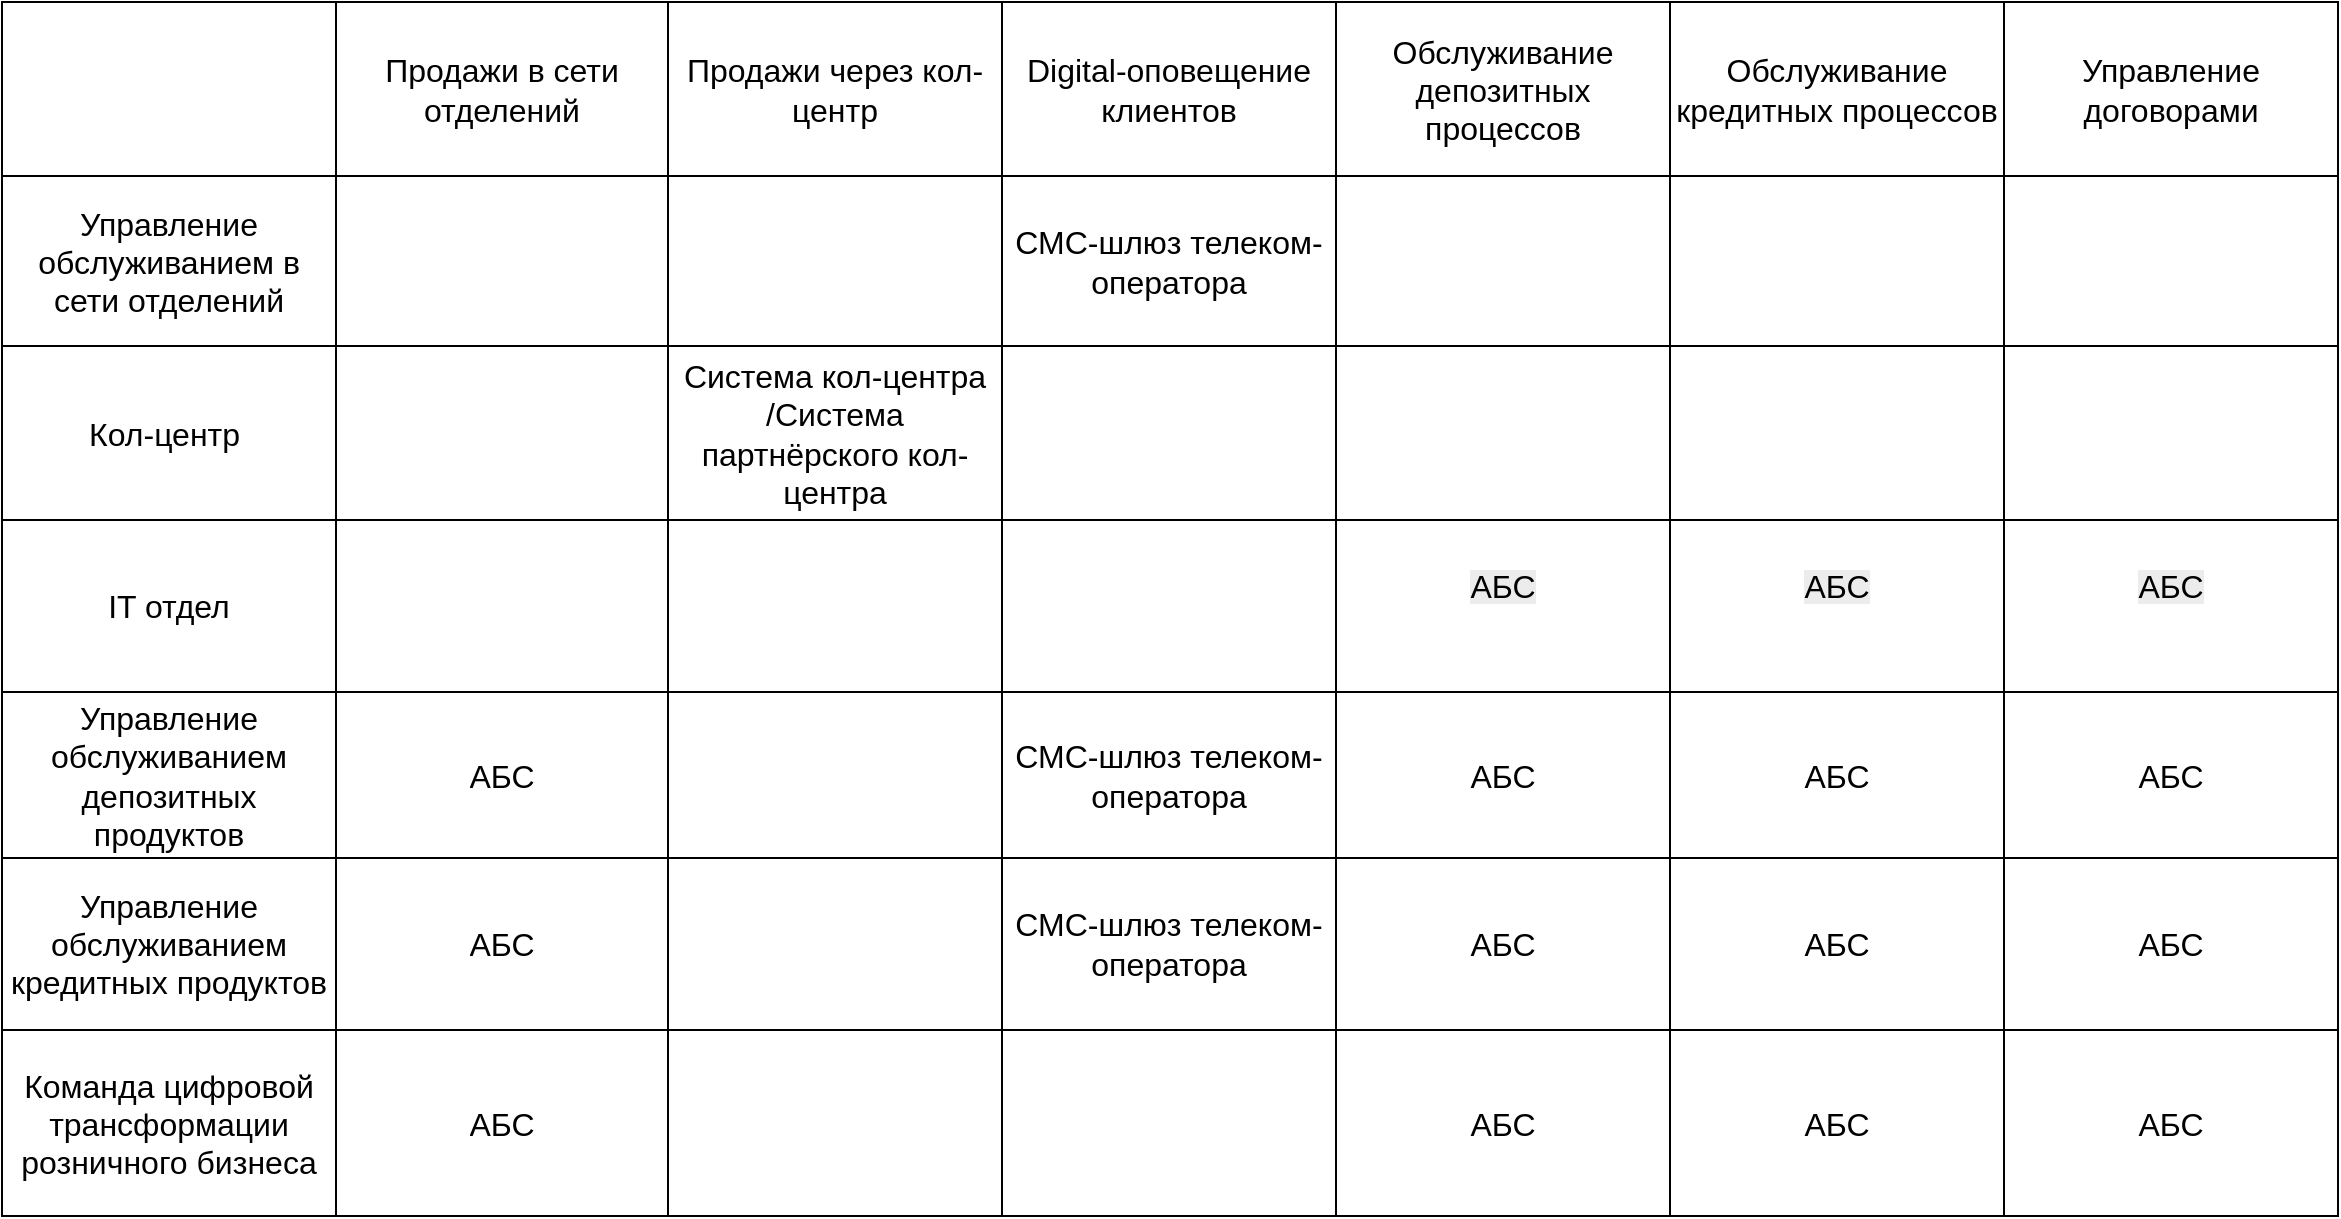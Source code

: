 <mxfile version="26.2.2">
  <diagram name="Страница — 1" id="aQsqoE2vVXq3B6p7LHnv">
    <mxGraphModel dx="1412" dy="945" grid="1" gridSize="10" guides="1" tooltips="1" connect="1" arrows="1" fold="1" page="1" pageScale="1" pageWidth="827" pageHeight="1169" math="0" shadow="0">
      <root>
        <mxCell id="0" />
        <mxCell id="1" parent="0" />
        <mxCell id="Fb9tUJ0UPczkzCXAPpZq-1" value="" style="shape=table;startSize=0;container=1;collapsible=0;childLayout=tableLayout;fontSize=16;" vertex="1" parent="1">
          <mxGeometry x="50" y="270" width="1168" height="607" as="geometry" />
        </mxCell>
        <mxCell id="Fb9tUJ0UPczkzCXAPpZq-2" value="" style="shape=tableRow;horizontal=0;startSize=0;swimlaneHead=0;swimlaneBody=0;strokeColor=inherit;top=0;left=0;bottom=0;right=0;collapsible=0;dropTarget=0;fillColor=none;points=[[0,0.5],[1,0.5]];portConstraint=eastwest;fontSize=16;" vertex="1" parent="Fb9tUJ0UPczkzCXAPpZq-1">
          <mxGeometry width="1168" height="87" as="geometry" />
        </mxCell>
        <mxCell id="Fb9tUJ0UPczkzCXAPpZq-3" value="" style="shape=partialRectangle;html=1;whiteSpace=wrap;connectable=0;strokeColor=inherit;overflow=hidden;fillColor=none;top=0;left=0;bottom=0;right=0;pointerEvents=1;fontSize=16;" vertex="1" parent="Fb9tUJ0UPczkzCXAPpZq-2">
          <mxGeometry width="167" height="87" as="geometry">
            <mxRectangle width="167" height="87" as="alternateBounds" />
          </mxGeometry>
        </mxCell>
        <mxCell id="Fb9tUJ0UPczkzCXAPpZq-4" value="Продажи в сети отделений" style="shape=partialRectangle;html=1;whiteSpace=wrap;connectable=0;strokeColor=inherit;overflow=hidden;fillColor=none;top=0;left=0;bottom=0;right=0;pointerEvents=1;fontSize=16;" vertex="1" parent="Fb9tUJ0UPczkzCXAPpZq-2">
          <mxGeometry x="167" width="166" height="87" as="geometry">
            <mxRectangle width="166" height="87" as="alternateBounds" />
          </mxGeometry>
        </mxCell>
        <mxCell id="Fb9tUJ0UPczkzCXAPpZq-5" value="Продажи через кол-центр" style="shape=partialRectangle;html=1;whiteSpace=wrap;connectable=0;strokeColor=inherit;overflow=hidden;fillColor=none;top=0;left=0;bottom=0;right=0;pointerEvents=1;fontSize=16;" vertex="1" parent="Fb9tUJ0UPczkzCXAPpZq-2">
          <mxGeometry x="333" width="167" height="87" as="geometry">
            <mxRectangle width="167" height="87" as="alternateBounds" />
          </mxGeometry>
        </mxCell>
        <mxCell id="Fb9tUJ0UPczkzCXAPpZq-61" value="Digital-оповещение клиентов" style="shape=partialRectangle;html=1;whiteSpace=wrap;connectable=0;strokeColor=inherit;overflow=hidden;fillColor=none;top=0;left=0;bottom=0;right=0;pointerEvents=1;fontSize=16;" vertex="1" parent="Fb9tUJ0UPczkzCXAPpZq-2">
          <mxGeometry x="500" width="167" height="87" as="geometry">
            <mxRectangle width="167" height="87" as="alternateBounds" />
          </mxGeometry>
        </mxCell>
        <mxCell id="Fb9tUJ0UPczkzCXAPpZq-68" value="Обслуживание депозитных процессов" style="shape=partialRectangle;html=1;whiteSpace=wrap;connectable=0;strokeColor=inherit;overflow=hidden;fillColor=none;top=0;left=0;bottom=0;right=0;pointerEvents=1;fontSize=16;" vertex="1" parent="Fb9tUJ0UPczkzCXAPpZq-2">
          <mxGeometry x="667" width="167" height="87" as="geometry">
            <mxRectangle width="167" height="87" as="alternateBounds" />
          </mxGeometry>
        </mxCell>
        <mxCell id="Fb9tUJ0UPczkzCXAPpZq-75" value="Обслуживание кредитных процессов" style="shape=partialRectangle;html=1;whiteSpace=wrap;connectable=0;strokeColor=inherit;overflow=hidden;fillColor=none;top=0;left=0;bottom=0;right=0;pointerEvents=1;fontSize=16;" vertex="1" parent="Fb9tUJ0UPczkzCXAPpZq-2">
          <mxGeometry x="834" width="167" height="87" as="geometry">
            <mxRectangle width="167" height="87" as="alternateBounds" />
          </mxGeometry>
        </mxCell>
        <mxCell id="Fb9tUJ0UPczkzCXAPpZq-82" value="Управление договорами" style="shape=partialRectangle;html=1;whiteSpace=wrap;connectable=0;strokeColor=inherit;overflow=hidden;fillColor=none;top=0;left=0;bottom=0;right=0;pointerEvents=1;fontSize=16;" vertex="1" parent="Fb9tUJ0UPczkzCXAPpZq-2">
          <mxGeometry x="1001" width="167" height="87" as="geometry">
            <mxRectangle width="167" height="87" as="alternateBounds" />
          </mxGeometry>
        </mxCell>
        <mxCell id="Fb9tUJ0UPczkzCXAPpZq-6" value="" style="shape=tableRow;horizontal=0;startSize=0;swimlaneHead=0;swimlaneBody=0;strokeColor=inherit;top=0;left=0;bottom=0;right=0;collapsible=0;dropTarget=0;fillColor=none;points=[[0,0.5],[1,0.5]];portConstraint=eastwest;fontSize=16;" vertex="1" parent="Fb9tUJ0UPczkzCXAPpZq-1">
          <mxGeometry y="87" width="1168" height="85" as="geometry" />
        </mxCell>
        <mxCell id="Fb9tUJ0UPczkzCXAPpZq-7" value="Управление обслуживанием в сети отделений" style="shape=partialRectangle;html=1;whiteSpace=wrap;connectable=0;strokeColor=inherit;overflow=hidden;fillColor=none;top=0;left=0;bottom=0;right=0;pointerEvents=1;fontSize=16;" vertex="1" parent="Fb9tUJ0UPczkzCXAPpZq-6">
          <mxGeometry width="167" height="85" as="geometry">
            <mxRectangle width="167" height="85" as="alternateBounds" />
          </mxGeometry>
        </mxCell>
        <mxCell id="Fb9tUJ0UPczkzCXAPpZq-8" value="" style="shape=partialRectangle;html=1;whiteSpace=wrap;connectable=0;strokeColor=inherit;overflow=hidden;fillColor=none;top=0;left=0;bottom=0;right=0;pointerEvents=1;fontSize=16;" vertex="1" parent="Fb9tUJ0UPczkzCXAPpZq-6">
          <mxGeometry x="167" width="166" height="85" as="geometry">
            <mxRectangle width="166" height="85" as="alternateBounds" />
          </mxGeometry>
        </mxCell>
        <mxCell id="Fb9tUJ0UPczkzCXAPpZq-9" value="" style="shape=partialRectangle;html=1;whiteSpace=wrap;connectable=0;strokeColor=inherit;overflow=hidden;fillColor=none;top=0;left=0;bottom=0;right=0;pointerEvents=1;fontSize=16;" vertex="1" parent="Fb9tUJ0UPczkzCXAPpZq-6">
          <mxGeometry x="333" width="167" height="85" as="geometry">
            <mxRectangle width="167" height="85" as="alternateBounds" />
          </mxGeometry>
        </mxCell>
        <mxCell id="Fb9tUJ0UPczkzCXAPpZq-62" value="СМС-шлюз телеком-оператора" style="shape=partialRectangle;html=1;whiteSpace=wrap;connectable=0;strokeColor=inherit;overflow=hidden;fillColor=none;top=0;left=0;bottom=0;right=0;pointerEvents=1;fontSize=16;" vertex="1" parent="Fb9tUJ0UPczkzCXAPpZq-6">
          <mxGeometry x="500" width="167" height="85" as="geometry">
            <mxRectangle width="167" height="85" as="alternateBounds" />
          </mxGeometry>
        </mxCell>
        <mxCell id="Fb9tUJ0UPczkzCXAPpZq-69" style="shape=partialRectangle;html=1;whiteSpace=wrap;connectable=0;strokeColor=inherit;overflow=hidden;fillColor=none;top=0;left=0;bottom=0;right=0;pointerEvents=1;fontSize=16;" vertex="1" parent="Fb9tUJ0UPczkzCXAPpZq-6">
          <mxGeometry x="667" width="167" height="85" as="geometry">
            <mxRectangle width="167" height="85" as="alternateBounds" />
          </mxGeometry>
        </mxCell>
        <mxCell id="Fb9tUJ0UPczkzCXAPpZq-76" style="shape=partialRectangle;html=1;whiteSpace=wrap;connectable=0;strokeColor=inherit;overflow=hidden;fillColor=none;top=0;left=0;bottom=0;right=0;pointerEvents=1;fontSize=16;" vertex="1" parent="Fb9tUJ0UPczkzCXAPpZq-6">
          <mxGeometry x="834" width="167" height="85" as="geometry">
            <mxRectangle width="167" height="85" as="alternateBounds" />
          </mxGeometry>
        </mxCell>
        <mxCell id="Fb9tUJ0UPczkzCXAPpZq-83" style="shape=partialRectangle;html=1;whiteSpace=wrap;connectable=0;strokeColor=inherit;overflow=hidden;fillColor=none;top=0;left=0;bottom=0;right=0;pointerEvents=1;fontSize=16;" vertex="1" parent="Fb9tUJ0UPczkzCXAPpZq-6">
          <mxGeometry x="1001" width="167" height="85" as="geometry">
            <mxRectangle width="167" height="85" as="alternateBounds" />
          </mxGeometry>
        </mxCell>
        <mxCell id="Fb9tUJ0UPczkzCXAPpZq-10" value="" style="shape=tableRow;horizontal=0;startSize=0;swimlaneHead=0;swimlaneBody=0;strokeColor=inherit;top=0;left=0;bottom=0;right=0;collapsible=0;dropTarget=0;fillColor=none;points=[[0,0.5],[1,0.5]];portConstraint=eastwest;fontSize=16;" vertex="1" parent="Fb9tUJ0UPczkzCXAPpZq-1">
          <mxGeometry y="172" width="1168" height="87" as="geometry" />
        </mxCell>
        <mxCell id="Fb9tUJ0UPczkzCXAPpZq-11" value="Кол-центр&amp;nbsp;" style="shape=partialRectangle;html=1;whiteSpace=wrap;connectable=0;strokeColor=inherit;overflow=hidden;fillColor=none;top=0;left=0;bottom=0;right=0;pointerEvents=1;fontSize=16;" vertex="1" parent="Fb9tUJ0UPczkzCXAPpZq-10">
          <mxGeometry width="167" height="87" as="geometry">
            <mxRectangle width="167" height="87" as="alternateBounds" />
          </mxGeometry>
        </mxCell>
        <mxCell id="Fb9tUJ0UPczkzCXAPpZq-12" value="" style="shape=partialRectangle;html=1;whiteSpace=wrap;connectable=0;strokeColor=inherit;overflow=hidden;fillColor=none;top=0;left=0;bottom=0;right=0;pointerEvents=1;fontSize=16;" vertex="1" parent="Fb9tUJ0UPczkzCXAPpZq-10">
          <mxGeometry x="167" width="166" height="87" as="geometry">
            <mxRectangle width="166" height="87" as="alternateBounds" />
          </mxGeometry>
        </mxCell>
        <mxCell id="Fb9tUJ0UPczkzCXAPpZq-13" value="Система кол-центра&lt;br&gt;/Система партнёрского кол-центра" style="shape=partialRectangle;html=1;whiteSpace=wrap;connectable=0;strokeColor=inherit;overflow=hidden;fillColor=none;top=0;left=0;bottom=0;right=0;pointerEvents=1;fontSize=16;" vertex="1" parent="Fb9tUJ0UPczkzCXAPpZq-10">
          <mxGeometry x="333" width="167" height="87" as="geometry">
            <mxRectangle width="167" height="87" as="alternateBounds" />
          </mxGeometry>
        </mxCell>
        <mxCell id="Fb9tUJ0UPczkzCXAPpZq-63" style="shape=partialRectangle;html=1;whiteSpace=wrap;connectable=0;strokeColor=inherit;overflow=hidden;fillColor=none;top=0;left=0;bottom=0;right=0;pointerEvents=1;fontSize=16;" vertex="1" parent="Fb9tUJ0UPczkzCXAPpZq-10">
          <mxGeometry x="500" width="167" height="87" as="geometry">
            <mxRectangle width="167" height="87" as="alternateBounds" />
          </mxGeometry>
        </mxCell>
        <mxCell id="Fb9tUJ0UPczkzCXAPpZq-70" style="shape=partialRectangle;html=1;whiteSpace=wrap;connectable=0;strokeColor=inherit;overflow=hidden;fillColor=none;top=0;left=0;bottom=0;right=0;pointerEvents=1;fontSize=16;" vertex="1" parent="Fb9tUJ0UPczkzCXAPpZq-10">
          <mxGeometry x="667" width="167" height="87" as="geometry">
            <mxRectangle width="167" height="87" as="alternateBounds" />
          </mxGeometry>
        </mxCell>
        <mxCell id="Fb9tUJ0UPczkzCXAPpZq-77" style="shape=partialRectangle;html=1;whiteSpace=wrap;connectable=0;strokeColor=inherit;overflow=hidden;fillColor=none;top=0;left=0;bottom=0;right=0;pointerEvents=1;fontSize=16;" vertex="1" parent="Fb9tUJ0UPczkzCXAPpZq-10">
          <mxGeometry x="834" width="167" height="87" as="geometry">
            <mxRectangle width="167" height="87" as="alternateBounds" />
          </mxGeometry>
        </mxCell>
        <mxCell id="Fb9tUJ0UPczkzCXAPpZq-84" style="shape=partialRectangle;html=1;whiteSpace=wrap;connectable=0;strokeColor=inherit;overflow=hidden;fillColor=none;top=0;left=0;bottom=0;right=0;pointerEvents=1;fontSize=16;" vertex="1" parent="Fb9tUJ0UPczkzCXAPpZq-10">
          <mxGeometry x="1001" width="167" height="87" as="geometry">
            <mxRectangle width="167" height="87" as="alternateBounds" />
          </mxGeometry>
        </mxCell>
        <mxCell id="Fb9tUJ0UPczkzCXAPpZq-26" value="" style="shape=tableRow;horizontal=0;startSize=0;swimlaneHead=0;swimlaneBody=0;strokeColor=inherit;top=0;left=0;bottom=0;right=0;collapsible=0;dropTarget=0;fillColor=none;points=[[0,0.5],[1,0.5]];portConstraint=eastwest;fontSize=16;" vertex="1" parent="Fb9tUJ0UPczkzCXAPpZq-1">
          <mxGeometry y="259" width="1168" height="86" as="geometry" />
        </mxCell>
        <mxCell id="Fb9tUJ0UPczkzCXAPpZq-27" value="IT отдел" style="shape=partialRectangle;html=1;whiteSpace=wrap;connectable=0;strokeColor=inherit;overflow=hidden;fillColor=none;top=0;left=0;bottom=0;right=0;pointerEvents=1;fontSize=16;" vertex="1" parent="Fb9tUJ0UPczkzCXAPpZq-26">
          <mxGeometry width="167" height="86" as="geometry">
            <mxRectangle width="167" height="86" as="alternateBounds" />
          </mxGeometry>
        </mxCell>
        <mxCell id="Fb9tUJ0UPczkzCXAPpZq-28" value="" style="shape=partialRectangle;html=1;whiteSpace=wrap;connectable=0;strokeColor=inherit;overflow=hidden;fillColor=none;top=0;left=0;bottom=0;right=0;pointerEvents=1;fontSize=16;" vertex="1" parent="Fb9tUJ0UPczkzCXAPpZq-26">
          <mxGeometry x="167" width="166" height="86" as="geometry">
            <mxRectangle width="166" height="86" as="alternateBounds" />
          </mxGeometry>
        </mxCell>
        <mxCell id="Fb9tUJ0UPczkzCXAPpZq-29" value="" style="shape=partialRectangle;html=1;whiteSpace=wrap;connectable=0;strokeColor=inherit;overflow=hidden;fillColor=none;top=0;left=0;bottom=0;right=0;pointerEvents=1;fontSize=16;" vertex="1" parent="Fb9tUJ0UPczkzCXAPpZq-26">
          <mxGeometry x="333" width="167" height="86" as="geometry">
            <mxRectangle width="167" height="86" as="alternateBounds" />
          </mxGeometry>
        </mxCell>
        <mxCell id="Fb9tUJ0UPczkzCXAPpZq-64" style="shape=partialRectangle;html=1;whiteSpace=wrap;connectable=0;strokeColor=inherit;overflow=hidden;fillColor=none;top=0;left=0;bottom=0;right=0;pointerEvents=1;fontSize=16;" vertex="1" parent="Fb9tUJ0UPczkzCXAPpZq-26">
          <mxGeometry x="500" width="167" height="86" as="geometry">
            <mxRectangle width="167" height="86" as="alternateBounds" />
          </mxGeometry>
        </mxCell>
        <mxCell id="Fb9tUJ0UPczkzCXAPpZq-71" value="&#xa;&lt;span style=&quot;color: rgb(0, 0, 0); font-family: Helvetica; font-size: 16px; font-style: normal; font-variant-ligatures: normal; font-variant-caps: normal; font-weight: 400; letter-spacing: normal; orphans: 2; text-align: center; text-indent: 0px; text-transform: none; widows: 2; word-spacing: 0px; -webkit-text-stroke-width: 0px; white-space: normal; background-color: rgb(236, 236, 236); text-decoration-thickness: initial; text-decoration-style: initial; text-decoration-color: initial; display: inline !important; float: none;&quot;&gt;АБС&lt;/span&gt;&#xa;&#xa;" style="shape=partialRectangle;html=1;whiteSpace=wrap;connectable=0;strokeColor=inherit;overflow=hidden;fillColor=none;top=0;left=0;bottom=0;right=0;pointerEvents=1;fontSize=16;" vertex="1" parent="Fb9tUJ0UPczkzCXAPpZq-26">
          <mxGeometry x="667" width="167" height="86" as="geometry">
            <mxRectangle width="167" height="86" as="alternateBounds" />
          </mxGeometry>
        </mxCell>
        <mxCell id="Fb9tUJ0UPczkzCXAPpZq-78" value="&#xa;&lt;span style=&quot;color: rgb(0, 0, 0); font-family: Helvetica; font-size: 16px; font-style: normal; font-variant-ligatures: normal; font-variant-caps: normal; font-weight: 400; letter-spacing: normal; orphans: 2; text-align: center; text-indent: 0px; text-transform: none; widows: 2; word-spacing: 0px; -webkit-text-stroke-width: 0px; white-space: normal; background-color: rgb(236, 236, 236); text-decoration-thickness: initial; text-decoration-style: initial; text-decoration-color: initial; display: inline !important; float: none;&quot;&gt;АБС&lt;/span&gt;&#xa;&#xa;" style="shape=partialRectangle;html=1;whiteSpace=wrap;connectable=0;strokeColor=inherit;overflow=hidden;fillColor=none;top=0;left=0;bottom=0;right=0;pointerEvents=1;fontSize=16;" vertex="1" parent="Fb9tUJ0UPczkzCXAPpZq-26">
          <mxGeometry x="834" width="167" height="86" as="geometry">
            <mxRectangle width="167" height="86" as="alternateBounds" />
          </mxGeometry>
        </mxCell>
        <mxCell id="Fb9tUJ0UPczkzCXAPpZq-85" value="&#xa;&lt;span style=&quot;color: rgb(0, 0, 0); font-family: Helvetica; font-size: 16px; font-style: normal; font-variant-ligatures: normal; font-variant-caps: normal; font-weight: 400; letter-spacing: normal; orphans: 2; text-align: center; text-indent: 0px; text-transform: none; widows: 2; word-spacing: 0px; -webkit-text-stroke-width: 0px; white-space: normal; background-color: rgb(236, 236, 236); text-decoration-thickness: initial; text-decoration-style: initial; text-decoration-color: initial; display: inline !important; float: none;&quot;&gt;АБС&lt;/span&gt;&#xa;&#xa;" style="shape=partialRectangle;html=1;whiteSpace=wrap;connectable=0;strokeColor=inherit;overflow=hidden;fillColor=none;top=0;left=0;bottom=0;right=0;pointerEvents=1;fontSize=16;" vertex="1" parent="Fb9tUJ0UPczkzCXAPpZq-26">
          <mxGeometry x="1001" width="167" height="86" as="geometry">
            <mxRectangle width="167" height="86" as="alternateBounds" />
          </mxGeometry>
        </mxCell>
        <mxCell id="Fb9tUJ0UPczkzCXAPpZq-46" value="" style="shape=tableRow;horizontal=0;startSize=0;swimlaneHead=0;swimlaneBody=0;strokeColor=inherit;top=0;left=0;bottom=0;right=0;collapsible=0;dropTarget=0;fillColor=none;points=[[0,0.5],[1,0.5]];portConstraint=eastwest;fontSize=16;" vertex="1" parent="Fb9tUJ0UPczkzCXAPpZq-1">
          <mxGeometry y="345" width="1168" height="83" as="geometry" />
        </mxCell>
        <mxCell id="Fb9tUJ0UPczkzCXAPpZq-47" value="Управление обслуживанием депозитных продуктов" style="shape=partialRectangle;html=1;whiteSpace=wrap;connectable=0;strokeColor=inherit;overflow=hidden;fillColor=none;top=0;left=0;bottom=0;right=0;pointerEvents=1;fontSize=16;" vertex="1" parent="Fb9tUJ0UPczkzCXAPpZq-46">
          <mxGeometry width="167" height="83" as="geometry">
            <mxRectangle width="167" height="83" as="alternateBounds" />
          </mxGeometry>
        </mxCell>
        <mxCell id="Fb9tUJ0UPczkzCXAPpZq-48" value="АБС" style="shape=partialRectangle;html=1;whiteSpace=wrap;connectable=0;strokeColor=inherit;overflow=hidden;fillColor=none;top=0;left=0;bottom=0;right=0;pointerEvents=1;fontSize=16;" vertex="1" parent="Fb9tUJ0UPczkzCXAPpZq-46">
          <mxGeometry x="167" width="166" height="83" as="geometry">
            <mxRectangle width="166" height="83" as="alternateBounds" />
          </mxGeometry>
        </mxCell>
        <mxCell id="Fb9tUJ0UPczkzCXAPpZq-49" value="" style="shape=partialRectangle;html=1;whiteSpace=wrap;connectable=0;strokeColor=inherit;overflow=hidden;fillColor=none;top=0;left=0;bottom=0;right=0;pointerEvents=1;fontSize=16;" vertex="1" parent="Fb9tUJ0UPczkzCXAPpZq-46">
          <mxGeometry x="333" width="167" height="83" as="geometry">
            <mxRectangle width="167" height="83" as="alternateBounds" />
          </mxGeometry>
        </mxCell>
        <mxCell id="Fb9tUJ0UPczkzCXAPpZq-65" value="СМС-шлюз телеком-оператора" style="shape=partialRectangle;html=1;whiteSpace=wrap;connectable=0;strokeColor=inherit;overflow=hidden;fillColor=none;top=0;left=0;bottom=0;right=0;pointerEvents=1;fontSize=16;" vertex="1" parent="Fb9tUJ0UPczkzCXAPpZq-46">
          <mxGeometry x="500" width="167" height="83" as="geometry">
            <mxRectangle width="167" height="83" as="alternateBounds" />
          </mxGeometry>
        </mxCell>
        <mxCell id="Fb9tUJ0UPczkzCXAPpZq-72" value="АБС" style="shape=partialRectangle;html=1;whiteSpace=wrap;connectable=0;strokeColor=inherit;overflow=hidden;fillColor=none;top=0;left=0;bottom=0;right=0;pointerEvents=1;fontSize=16;" vertex="1" parent="Fb9tUJ0UPczkzCXAPpZq-46">
          <mxGeometry x="667" width="167" height="83" as="geometry">
            <mxRectangle width="167" height="83" as="alternateBounds" />
          </mxGeometry>
        </mxCell>
        <mxCell id="Fb9tUJ0UPczkzCXAPpZq-79" value="АБС" style="shape=partialRectangle;html=1;whiteSpace=wrap;connectable=0;strokeColor=inherit;overflow=hidden;fillColor=none;top=0;left=0;bottom=0;right=0;pointerEvents=1;fontSize=16;" vertex="1" parent="Fb9tUJ0UPczkzCXAPpZq-46">
          <mxGeometry x="834" width="167" height="83" as="geometry">
            <mxRectangle width="167" height="83" as="alternateBounds" />
          </mxGeometry>
        </mxCell>
        <mxCell id="Fb9tUJ0UPczkzCXAPpZq-86" value="АБС" style="shape=partialRectangle;html=1;whiteSpace=wrap;connectable=0;strokeColor=inherit;overflow=hidden;fillColor=none;top=0;left=0;bottom=0;right=0;pointerEvents=1;fontSize=16;" vertex="1" parent="Fb9tUJ0UPczkzCXAPpZq-46">
          <mxGeometry x="1001" width="167" height="83" as="geometry">
            <mxRectangle width="167" height="83" as="alternateBounds" />
          </mxGeometry>
        </mxCell>
        <mxCell id="Fb9tUJ0UPczkzCXAPpZq-42" value="" style="shape=tableRow;horizontal=0;startSize=0;swimlaneHead=0;swimlaneBody=0;strokeColor=inherit;top=0;left=0;bottom=0;right=0;collapsible=0;dropTarget=0;fillColor=none;points=[[0,0.5],[1,0.5]];portConstraint=eastwest;fontSize=16;" vertex="1" parent="Fb9tUJ0UPczkzCXAPpZq-1">
          <mxGeometry y="428" width="1168" height="86" as="geometry" />
        </mxCell>
        <mxCell id="Fb9tUJ0UPczkzCXAPpZq-43" value="Управление обслуживанием кредитных продуктов" style="shape=partialRectangle;html=1;whiteSpace=wrap;connectable=0;strokeColor=inherit;overflow=hidden;fillColor=none;top=0;left=0;bottom=0;right=0;pointerEvents=1;fontSize=16;" vertex="1" parent="Fb9tUJ0UPczkzCXAPpZq-42">
          <mxGeometry width="167" height="86" as="geometry">
            <mxRectangle width="167" height="86" as="alternateBounds" />
          </mxGeometry>
        </mxCell>
        <mxCell id="Fb9tUJ0UPczkzCXAPpZq-44" value="АБС" style="shape=partialRectangle;html=1;whiteSpace=wrap;connectable=0;strokeColor=inherit;overflow=hidden;fillColor=none;top=0;left=0;bottom=0;right=0;pointerEvents=1;fontSize=16;" vertex="1" parent="Fb9tUJ0UPczkzCXAPpZq-42">
          <mxGeometry x="167" width="166" height="86" as="geometry">
            <mxRectangle width="166" height="86" as="alternateBounds" />
          </mxGeometry>
        </mxCell>
        <mxCell id="Fb9tUJ0UPczkzCXAPpZq-45" value="" style="shape=partialRectangle;html=1;whiteSpace=wrap;connectable=0;strokeColor=inherit;overflow=hidden;fillColor=none;top=0;left=0;bottom=0;right=0;pointerEvents=1;fontSize=16;" vertex="1" parent="Fb9tUJ0UPczkzCXAPpZq-42">
          <mxGeometry x="333" width="167" height="86" as="geometry">
            <mxRectangle width="167" height="86" as="alternateBounds" />
          </mxGeometry>
        </mxCell>
        <mxCell id="Fb9tUJ0UPczkzCXAPpZq-66" value="СМС-шлюз телеком-оператора" style="shape=partialRectangle;html=1;whiteSpace=wrap;connectable=0;strokeColor=inherit;overflow=hidden;fillColor=none;top=0;left=0;bottom=0;right=0;pointerEvents=1;fontSize=16;" vertex="1" parent="Fb9tUJ0UPczkzCXAPpZq-42">
          <mxGeometry x="500" width="167" height="86" as="geometry">
            <mxRectangle width="167" height="86" as="alternateBounds" />
          </mxGeometry>
        </mxCell>
        <mxCell id="Fb9tUJ0UPczkzCXAPpZq-73" value="АБС" style="shape=partialRectangle;html=1;whiteSpace=wrap;connectable=0;strokeColor=inherit;overflow=hidden;fillColor=none;top=0;left=0;bottom=0;right=0;pointerEvents=1;fontSize=16;" vertex="1" parent="Fb9tUJ0UPczkzCXAPpZq-42">
          <mxGeometry x="667" width="167" height="86" as="geometry">
            <mxRectangle width="167" height="86" as="alternateBounds" />
          </mxGeometry>
        </mxCell>
        <mxCell id="Fb9tUJ0UPczkzCXAPpZq-80" value="АБС" style="shape=partialRectangle;html=1;whiteSpace=wrap;connectable=0;strokeColor=inherit;overflow=hidden;fillColor=none;top=0;left=0;bottom=0;right=0;pointerEvents=1;fontSize=16;" vertex="1" parent="Fb9tUJ0UPczkzCXAPpZq-42">
          <mxGeometry x="834" width="167" height="86" as="geometry">
            <mxRectangle width="167" height="86" as="alternateBounds" />
          </mxGeometry>
        </mxCell>
        <mxCell id="Fb9tUJ0UPczkzCXAPpZq-87" value="АБС" style="shape=partialRectangle;html=1;whiteSpace=wrap;connectable=0;strokeColor=inherit;overflow=hidden;fillColor=none;top=0;left=0;bottom=0;right=0;pointerEvents=1;fontSize=16;" vertex="1" parent="Fb9tUJ0UPczkzCXAPpZq-42">
          <mxGeometry x="1001" width="167" height="86" as="geometry">
            <mxRectangle width="167" height="86" as="alternateBounds" />
          </mxGeometry>
        </mxCell>
        <mxCell id="Fb9tUJ0UPczkzCXAPpZq-38" value="" style="shape=tableRow;horizontal=0;startSize=0;swimlaneHead=0;swimlaneBody=0;strokeColor=inherit;top=0;left=0;bottom=0;right=0;collapsible=0;dropTarget=0;fillColor=none;points=[[0,0.5],[1,0.5]];portConstraint=eastwest;fontSize=16;" vertex="1" parent="Fb9tUJ0UPczkzCXAPpZq-1">
          <mxGeometry y="514" width="1168" height="93" as="geometry" />
        </mxCell>
        <mxCell id="Fb9tUJ0UPczkzCXAPpZq-39" value="Команда цифровой трансформации розничного бизнеса" style="shape=partialRectangle;html=1;whiteSpace=wrap;connectable=0;strokeColor=inherit;overflow=hidden;fillColor=none;top=0;left=0;bottom=0;right=0;pointerEvents=1;fontSize=16;" vertex="1" parent="Fb9tUJ0UPczkzCXAPpZq-38">
          <mxGeometry width="167" height="93" as="geometry">
            <mxRectangle width="167" height="93" as="alternateBounds" />
          </mxGeometry>
        </mxCell>
        <mxCell id="Fb9tUJ0UPczkzCXAPpZq-40" value="АБС" style="shape=partialRectangle;html=1;whiteSpace=wrap;connectable=0;strokeColor=inherit;overflow=hidden;fillColor=none;top=0;left=0;bottom=0;right=0;pointerEvents=1;fontSize=16;" vertex="1" parent="Fb9tUJ0UPczkzCXAPpZq-38">
          <mxGeometry x="167" width="166" height="93" as="geometry">
            <mxRectangle width="166" height="93" as="alternateBounds" />
          </mxGeometry>
        </mxCell>
        <mxCell id="Fb9tUJ0UPczkzCXAPpZq-41" value="&lt;div&gt;&lt;br&gt;&lt;/div&gt;&lt;div&gt;&lt;br&gt;&lt;/div&gt;&lt;div&gt;&lt;br&gt;&lt;/div&gt;&lt;div&gt;&lt;br&gt;&lt;/div&gt;" style="shape=partialRectangle;html=1;whiteSpace=wrap;connectable=0;strokeColor=inherit;overflow=hidden;fillColor=none;top=0;left=0;bottom=0;right=0;pointerEvents=1;fontSize=16;" vertex="1" parent="Fb9tUJ0UPczkzCXAPpZq-38">
          <mxGeometry x="333" width="167" height="93" as="geometry">
            <mxRectangle width="167" height="93" as="alternateBounds" />
          </mxGeometry>
        </mxCell>
        <mxCell id="Fb9tUJ0UPczkzCXAPpZq-67" style="shape=partialRectangle;html=1;whiteSpace=wrap;connectable=0;strokeColor=inherit;overflow=hidden;fillColor=none;top=0;left=0;bottom=0;right=0;pointerEvents=1;fontSize=16;" vertex="1" parent="Fb9tUJ0UPczkzCXAPpZq-38">
          <mxGeometry x="500" width="167" height="93" as="geometry">
            <mxRectangle width="167" height="93" as="alternateBounds" />
          </mxGeometry>
        </mxCell>
        <mxCell id="Fb9tUJ0UPczkzCXAPpZq-74" value="АБС" style="shape=partialRectangle;html=1;whiteSpace=wrap;connectable=0;strokeColor=inherit;overflow=hidden;fillColor=none;top=0;left=0;bottom=0;right=0;pointerEvents=1;fontSize=16;" vertex="1" parent="Fb9tUJ0UPczkzCXAPpZq-38">
          <mxGeometry x="667" width="167" height="93" as="geometry">
            <mxRectangle width="167" height="93" as="alternateBounds" />
          </mxGeometry>
        </mxCell>
        <mxCell id="Fb9tUJ0UPczkzCXAPpZq-81" value="АБС" style="shape=partialRectangle;html=1;whiteSpace=wrap;connectable=0;strokeColor=inherit;overflow=hidden;fillColor=none;top=0;left=0;bottom=0;right=0;pointerEvents=1;fontSize=16;" vertex="1" parent="Fb9tUJ0UPczkzCXAPpZq-38">
          <mxGeometry x="834" width="167" height="93" as="geometry">
            <mxRectangle width="167" height="93" as="alternateBounds" />
          </mxGeometry>
        </mxCell>
        <mxCell id="Fb9tUJ0UPczkzCXAPpZq-88" value="АБС" style="shape=partialRectangle;html=1;whiteSpace=wrap;connectable=0;strokeColor=inherit;overflow=hidden;fillColor=none;top=0;left=0;bottom=0;right=0;pointerEvents=1;fontSize=16;" vertex="1" parent="Fb9tUJ0UPczkzCXAPpZq-38">
          <mxGeometry x="1001" width="167" height="93" as="geometry">
            <mxRectangle width="167" height="93" as="alternateBounds" />
          </mxGeometry>
        </mxCell>
      </root>
    </mxGraphModel>
  </diagram>
</mxfile>
